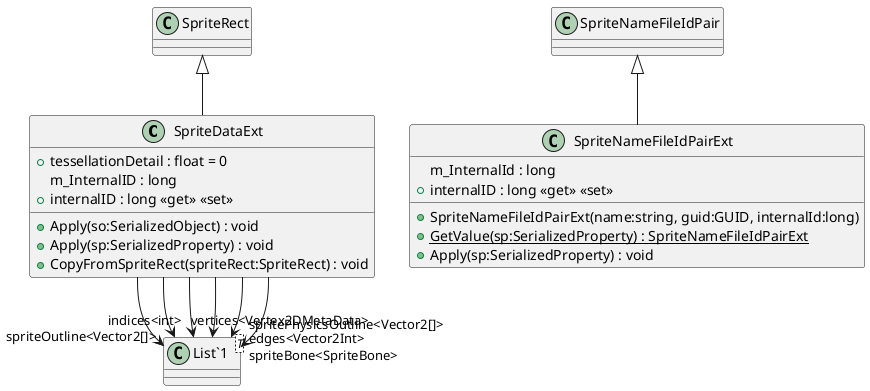 @startuml
class SpriteDataExt {
    + tessellationDetail : float = 0
    m_InternalID : long
    + Apply(so:SerializedObject) : void
    + Apply(sp:SerializedProperty) : void
    + CopyFromSpriteRect(spriteRect:SpriteRect) : void
    + internalID : long <<get>> <<set>>
}
class SpriteNameFileIdPairExt {
    m_InternalId : long
    + SpriteNameFileIdPairExt(name:string, guid:GUID, internalId:long)
    + internalID : long <<get>> <<set>>
    + {static} GetValue(sp:SerializedProperty) : SpriteNameFileIdPairExt
    + Apply(sp:SerializedProperty) : void
}
class "List`1"<T> {
}
SpriteRect <|-- SpriteDataExt
SpriteDataExt --> "spriteOutline<Vector2[]>" "List`1"
SpriteDataExt --> "vertices<Vertex2DMetaData>" "List`1"
SpriteDataExt --> "indices<int>" "List`1"
SpriteDataExt --> "edges<Vector2Int>" "List`1"
SpriteDataExt --> "spritePhysicsOutline<Vector2[]>" "List`1"
SpriteDataExt --> "spriteBone<SpriteBone>" "List`1"
SpriteNameFileIdPair <|-- SpriteNameFileIdPairExt
@enduml
